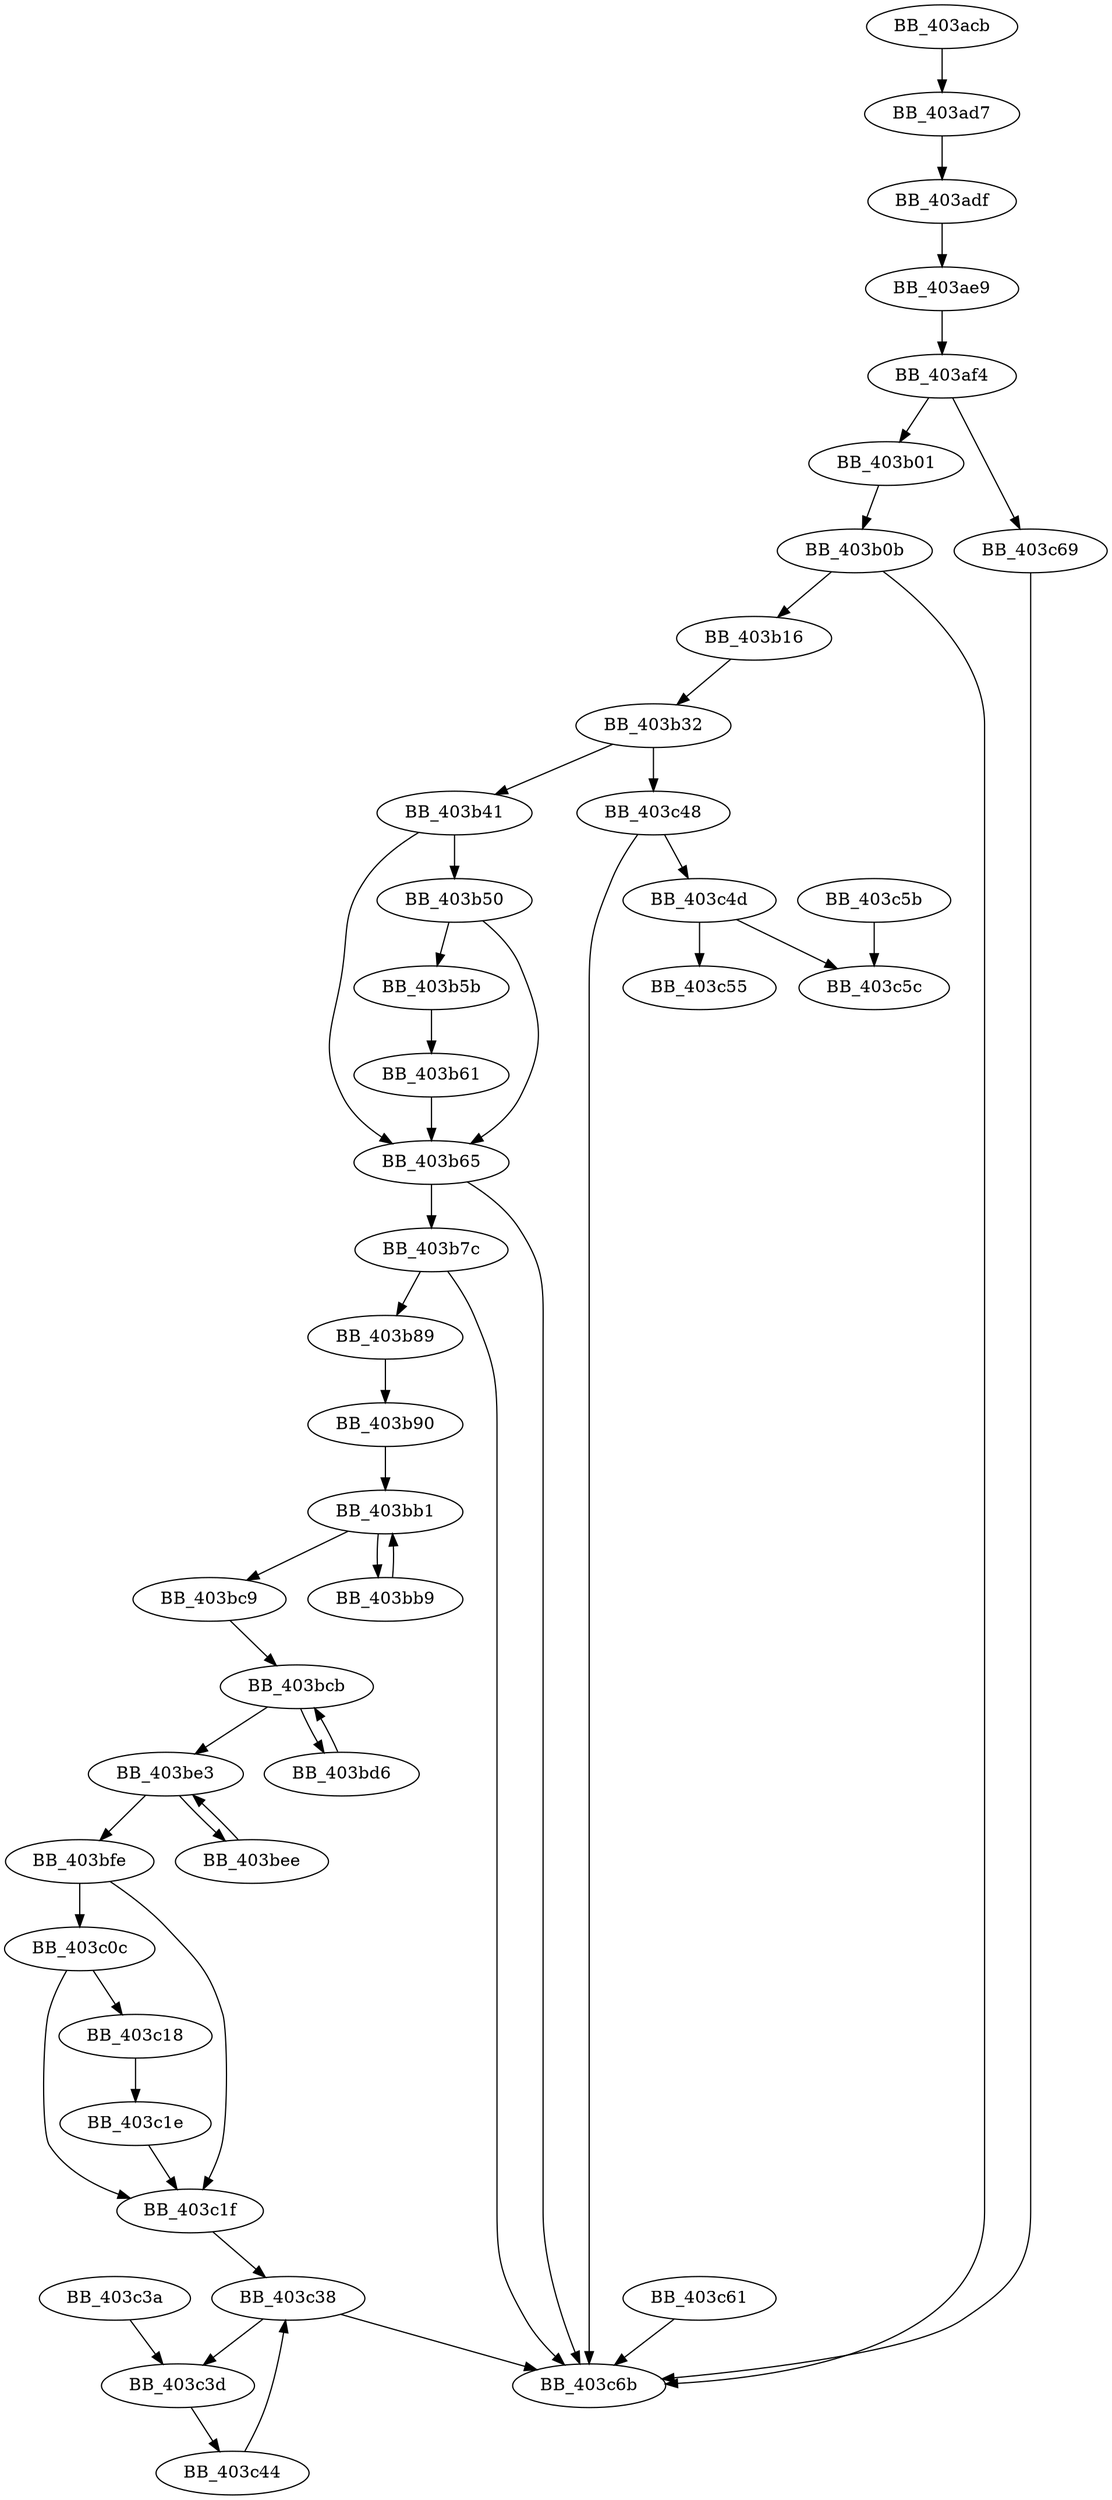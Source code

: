 DiGraph __setmbcp{
BB_403acb->BB_403ad7
BB_403ad7->BB_403adf
BB_403adf->BB_403ae9
BB_403ae9->BB_403af4
BB_403af4->BB_403b01
BB_403af4->BB_403c69
BB_403b01->BB_403b0b
BB_403b0b->BB_403b16
BB_403b0b->BB_403c6b
BB_403b16->BB_403b32
BB_403b32->BB_403b41
BB_403b32->BB_403c48
BB_403b41->BB_403b50
BB_403b41->BB_403b65
BB_403b50->BB_403b5b
BB_403b50->BB_403b65
BB_403b5b->BB_403b61
BB_403b61->BB_403b65
BB_403b65->BB_403b7c
BB_403b65->BB_403c6b
BB_403b7c->BB_403b89
BB_403b7c->BB_403c6b
BB_403b89->BB_403b90
BB_403b90->BB_403bb1
BB_403bb1->BB_403bb9
BB_403bb1->BB_403bc9
BB_403bb9->BB_403bb1
BB_403bc9->BB_403bcb
BB_403bcb->BB_403bd6
BB_403bcb->BB_403be3
BB_403bd6->BB_403bcb
BB_403be3->BB_403bee
BB_403be3->BB_403bfe
BB_403bee->BB_403be3
BB_403bfe->BB_403c0c
BB_403bfe->BB_403c1f
BB_403c0c->BB_403c18
BB_403c0c->BB_403c1f
BB_403c18->BB_403c1e
BB_403c1e->BB_403c1f
BB_403c1f->BB_403c38
BB_403c38->BB_403c3d
BB_403c38->BB_403c6b
BB_403c3a->BB_403c3d
BB_403c3d->BB_403c44
BB_403c44->BB_403c38
BB_403c48->BB_403c4d
BB_403c48->BB_403c6b
BB_403c4d->BB_403c55
BB_403c4d->BB_403c5c
BB_403c5b->BB_403c5c
BB_403c61->BB_403c6b
BB_403c69->BB_403c6b
}
